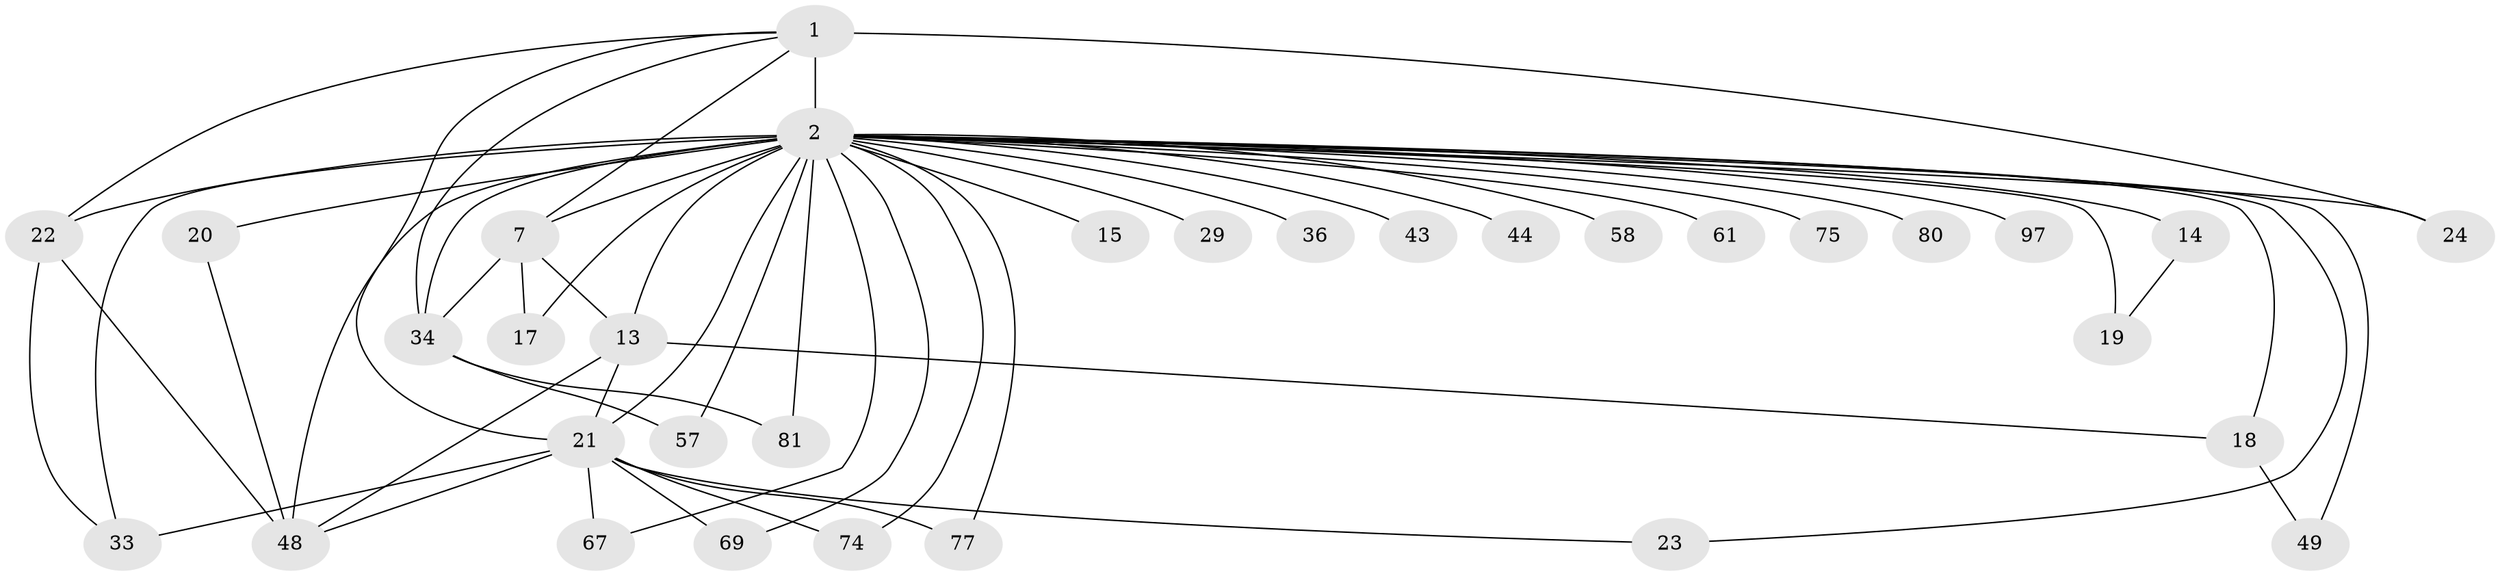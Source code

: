 // original degree distribution, {16: 0.00909090909090909, 21: 0.01818181818181818, 18: 0.00909090909090909, 24: 0.01818181818181818, 20: 0.00909090909090909, 27: 0.01818181818181818, 14: 0.00909090909090909, 3: 0.18181818181818182, 5: 0.03636363636363636, 4: 0.10909090909090909, 2: 0.5363636363636364, 8: 0.00909090909090909, 6: 0.03636363636363636}
// Generated by graph-tools (version 1.1) at 2025/17/03/04/25 18:17:22]
// undirected, 33 vertices, 57 edges
graph export_dot {
graph [start="1"]
  node [color=gray90,style=filled];
  1;
  2 [super="+3+4+52+27+37+5"];
  7 [super="+54+65+76+39"];
  13;
  14 [super="+66"];
  15 [super="+95"];
  17;
  18 [super="+55"];
  19;
  20;
  21 [super="+41+78"];
  22 [super="+26"];
  23;
  24;
  29 [super="+90"];
  33;
  34 [super="+104+50+42"];
  36;
  43 [super="+107"];
  44;
  48 [super="+83+70+68"];
  49;
  57 [super="+72"];
  58;
  61 [super="+62+89"];
  67;
  69;
  74;
  75;
  77;
  80;
  81 [super="+101+86+84"];
  97;
  1 -- 2 [weight=11];
  1 -- 7;
  1 -- 21;
  1 -- 24;
  1 -- 22;
  1 -- 34;
  2 -- 7 [weight=17];
  2 -- 18 [weight=2];
  2 -- 20 [weight=2];
  2 -- 23;
  2 -- 33 [weight=2];
  2 -- 81 [weight=5];
  2 -- 15 [weight=5];
  2 -- 17;
  2 -- 19 [weight=2];
  2 -- 21 [weight=3];
  2 -- 22 [weight=5];
  2 -- 24;
  2 -- 29 [weight=4];
  2 -- 43 [weight=3];
  2 -- 44 [weight=2];
  2 -- 48 [weight=2];
  2 -- 49;
  2 -- 57 [weight=2];
  2 -- 58 [weight=2];
  2 -- 61 [weight=5];
  2 -- 69;
  2 -- 74;
  2 -- 77;
  2 -- 80 [weight=2];
  2 -- 75 [weight=2];
  2 -- 13;
  2 -- 14 [weight=3];
  2 -- 97;
  2 -- 34 [weight=3];
  2 -- 67;
  2 -- 36;
  7 -- 13;
  7 -- 17;
  7 -- 34 [weight=2];
  13 -- 48;
  13 -- 18;
  13 -- 21;
  14 -- 19;
  18 -- 49;
  20 -- 48;
  21 -- 23;
  21 -- 67;
  21 -- 77;
  21 -- 48;
  21 -- 33;
  21 -- 69;
  21 -- 74;
  22 -- 48;
  22 -- 33;
  34 -- 57;
  34 -- 81;
}
